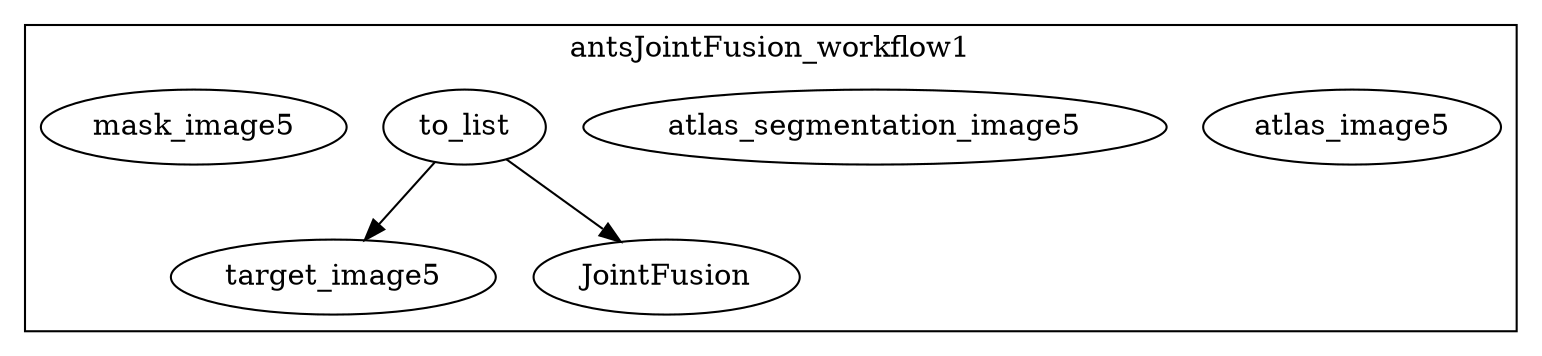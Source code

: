 digraph G {
compound=true 
subgraph cluster_antsJointFusion_workflow1 {
label = antsJointFusion_workflow1 
atlas_image5
atlas_segmentation_image5
to_list
target_image5
mask_image5
JointFusion
to_list -> target_image5
to_list -> JointFusion
}
}